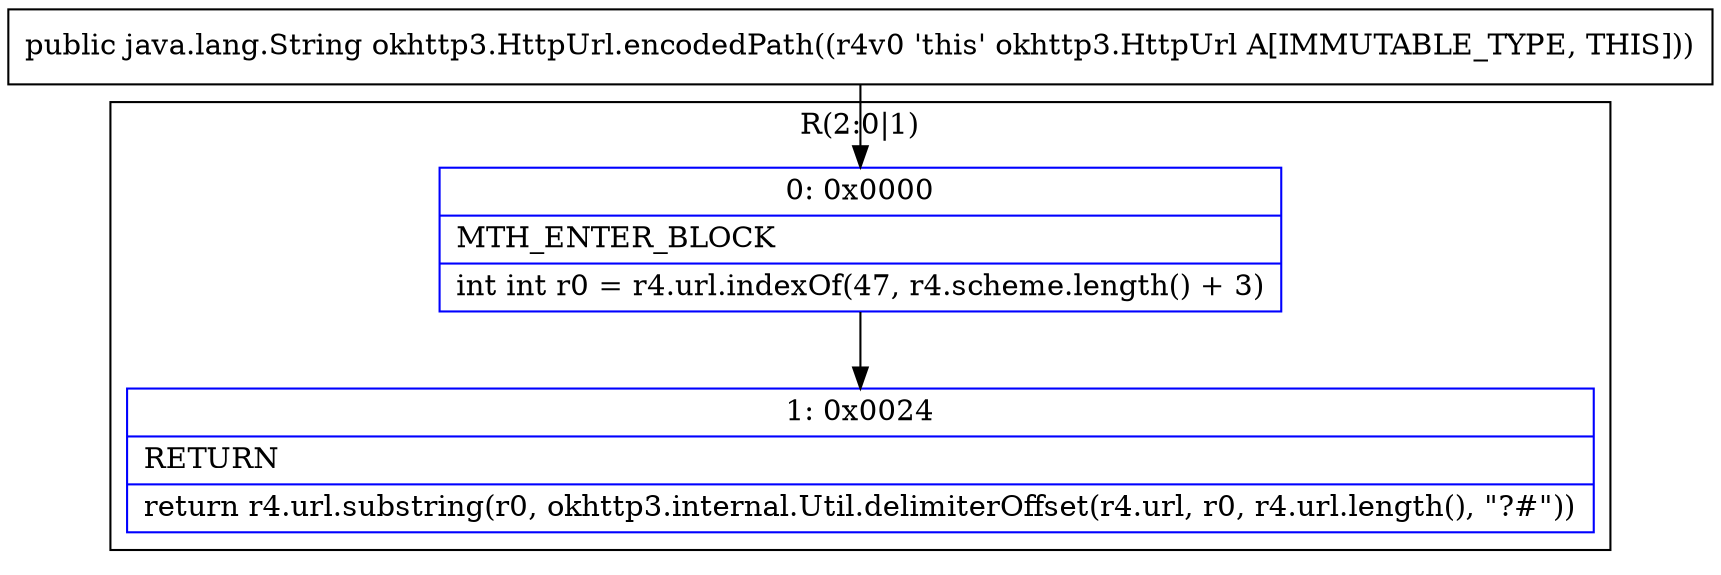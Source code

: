 digraph "CFG forokhttp3.HttpUrl.encodedPath()Ljava\/lang\/String;" {
subgraph cluster_Region_1040628366 {
label = "R(2:0|1)";
node [shape=record,color=blue];
Node_0 [shape=record,label="{0\:\ 0x0000|MTH_ENTER_BLOCK\l|int int r0 = r4.url.indexOf(47, r4.scheme.length() + 3)\l}"];
Node_1 [shape=record,label="{1\:\ 0x0024|RETURN\l|return r4.url.substring(r0, okhttp3.internal.Util.delimiterOffset(r4.url, r0, r4.url.length(), \"?#\"))\l}"];
}
MethodNode[shape=record,label="{public java.lang.String okhttp3.HttpUrl.encodedPath((r4v0 'this' okhttp3.HttpUrl A[IMMUTABLE_TYPE, THIS])) }"];
MethodNode -> Node_0;
Node_0 -> Node_1;
}


